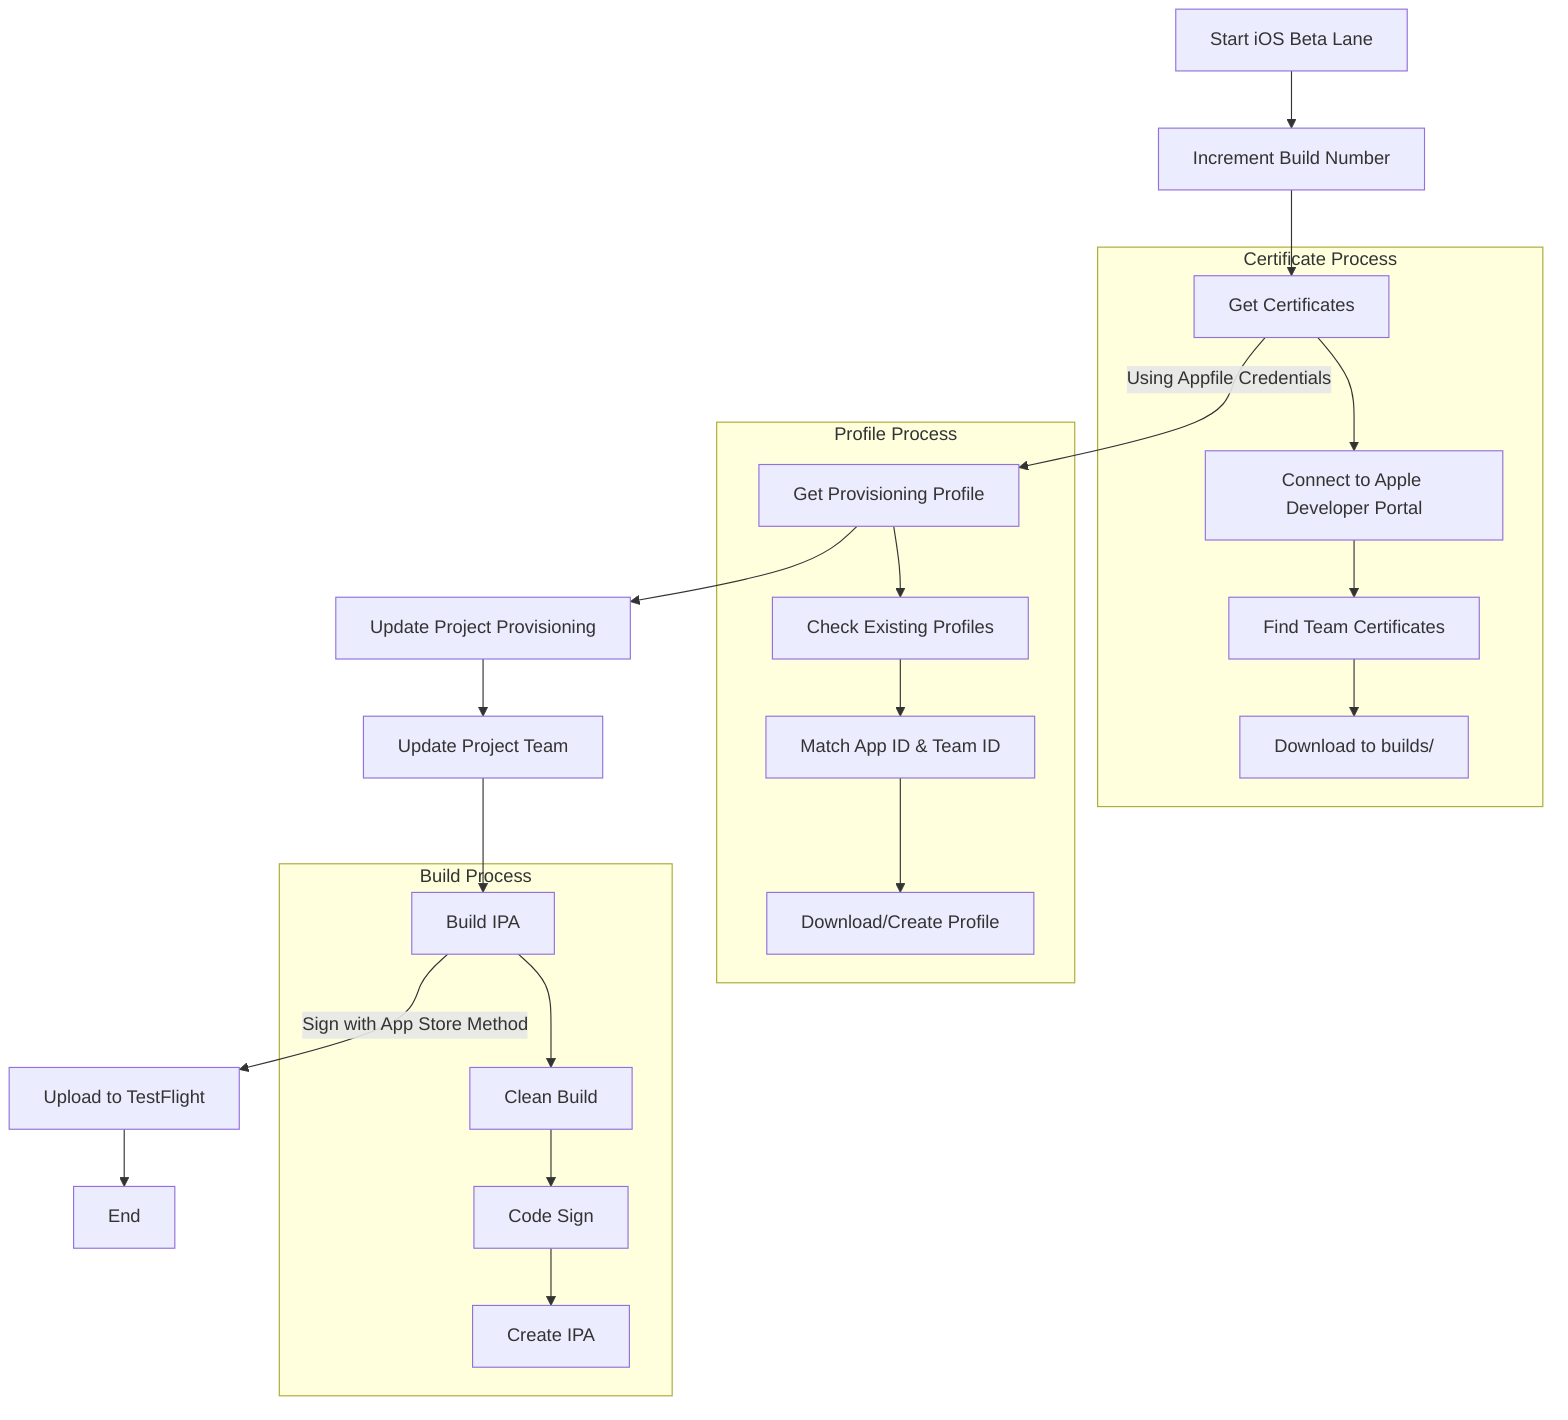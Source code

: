 flowchart TD
    A[Start iOS Beta Lane] --> B[Increment Build Number]
    B --> C[Get Certificates]
    C --> |Using Appfile Credentials| D[Get Provisioning Profile]
    D --> E[Update Project Provisioning]
    E --> F[Update Project Team]
    F --> G[Build IPA]
    G --> |Sign with App Store Method| H[Upload to TestFlight]
    H --> I[End]

    subgraph "Certificate Process"
    C --> C1[Connect to Apple Developer Portal]
    C1 --> C2[Find Team Certificates]
    C2 --> C3[Download to builds/]
    end

    subgraph "Profile Process"
    D --> D1[Check Existing Profiles]
    D1 --> D2[Match App ID & Team ID]
    D2 --> D3[Download/Create Profile]
    end

    subgraph "Build Process"
    G --> G1[Clean Build]
    G1 --> G2[Code Sign]
    G2 --> G3[Create IPA]
    end